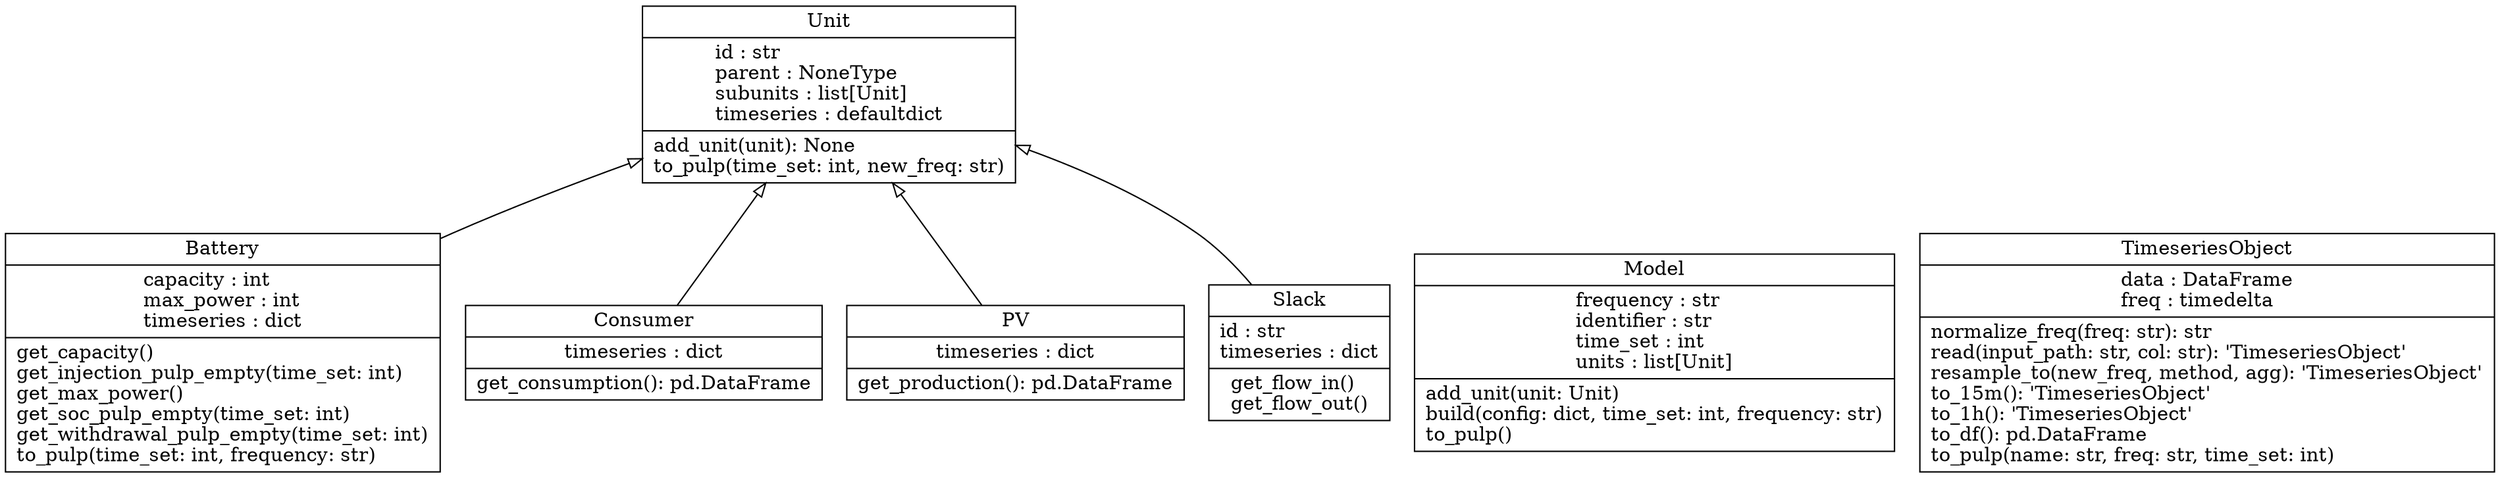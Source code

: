 digraph "classes_ProjectName" {
rankdir=BT
charset="utf-8"
"app.model.battery.Battery" [color="black", fontcolor="black", label=<{Battery|capacity : int<br ALIGN="LEFT"/>max_power : int<br ALIGN="LEFT"/>timeseries : dict<br ALIGN="LEFT"/>|get_capacity()<br ALIGN="LEFT"/>get_injection_pulp_empty(time_set: int)<br ALIGN="LEFT"/>get_max_power()<br ALIGN="LEFT"/>get_soc_pulp_empty(time_set: int)<br ALIGN="LEFT"/>get_withdrawal_pulp_empty(time_set: int)<br ALIGN="LEFT"/>to_pulp(time_set: int, frequency: str)<br ALIGN="LEFT"/>}>, shape="record", style="solid"];
"app.model.consumer.Consumer" [color="black", fontcolor="black", label=<{Consumer|timeseries : dict<br ALIGN="LEFT"/>|get_consumption(): pd.DataFrame<br ALIGN="LEFT"/>}>, shape="record", style="solid"];
"app.model.model.Model" [color="black", fontcolor="black", label=<{Model|frequency : str<br ALIGN="LEFT"/>identifier : str<br ALIGN="LEFT"/>time_set : int<br ALIGN="LEFT"/>units : list[Unit]<br ALIGN="LEFT"/>|add_unit(unit: Unit)<br ALIGN="LEFT"/>build(config: dict, time_set: int, frequency: str)<br ALIGN="LEFT"/>to_pulp()<br ALIGN="LEFT"/>}>, shape="record", style="solid"];
"app.model.pv.PV" [color="black", fontcolor="black", label=<{PV|timeseries : dict<br ALIGN="LEFT"/>|get_production(): pd.DataFrame<br ALIGN="LEFT"/>}>, shape="record", style="solid"];
"app.model.slack.Slack" [color="black", fontcolor="black", label=<{Slack|id : str<br ALIGN="LEFT"/>timeseries : dict<br ALIGN="LEFT"/>|get_flow_in()<br ALIGN="LEFT"/>get_flow_out()<br ALIGN="LEFT"/>}>, shape="record", style="solid"];
"app.model.timeseries_object.TimeseriesObject" [color="black", fontcolor="black", label=<{TimeseriesObject|data : DataFrame<br ALIGN="LEFT"/>freq : timedelta<br ALIGN="LEFT"/>|normalize_freq(freq: str): str<br ALIGN="LEFT"/>read(input_path: str, col: str): 'TimeseriesObject'<br ALIGN="LEFT"/>resample_to(new_freq, method, agg): 'TimeseriesObject'<br ALIGN="LEFT"/>to_15m(): 'TimeseriesObject'<br ALIGN="LEFT"/>to_1h(): 'TimeseriesObject'<br ALIGN="LEFT"/>to_df(): pd.DataFrame<br ALIGN="LEFT"/>to_pulp(name: str, freq: str, time_set: int)<br ALIGN="LEFT"/>}>, shape="record", style="solid"];
"app.model.unit.Unit" [color="black", fontcolor="black", label=<{Unit|id : str<br ALIGN="LEFT"/>parent : NoneType<br ALIGN="LEFT"/>subunits : list[Unit]<br ALIGN="LEFT"/>timeseries : defaultdict<br ALIGN="LEFT"/>|add_unit(unit): None<br ALIGN="LEFT"/>to_pulp(time_set: int, new_freq: str)<br ALIGN="LEFT"/>}>, shape="record", style="solid"];
"app.model.battery.Battery" -> "app.model.unit.Unit" [arrowhead="empty", arrowtail="none"];
"app.model.consumer.Consumer" -> "app.model.unit.Unit" [arrowhead="empty", arrowtail="none"];
"app.model.pv.PV" -> "app.model.unit.Unit" [arrowhead="empty", arrowtail="none"];
"app.model.slack.Slack" -> "app.model.unit.Unit" [arrowhead="empty", arrowtail="none"];
}
